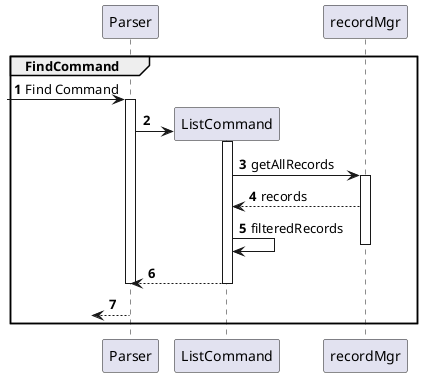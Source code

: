 @startuml
'https://plantuml.com/sequence-diagram

autonumber
group FindCommand
?-> Parser: Find Command
Activate Parser

Parser -> ListCommand **
Activate ListCommand

ListCommand -> recordMgr :getAllRecords
activate recordMgr
ListCommand <-- recordMgr : records
ListCommand -> ListCommand : filteredRecords
deactivate recordMgr

Parser <-- ListCommand
Deactivate ListCommand

Deactivate Parser
?<-- Parser
Deactivate Parser
end
@enduml